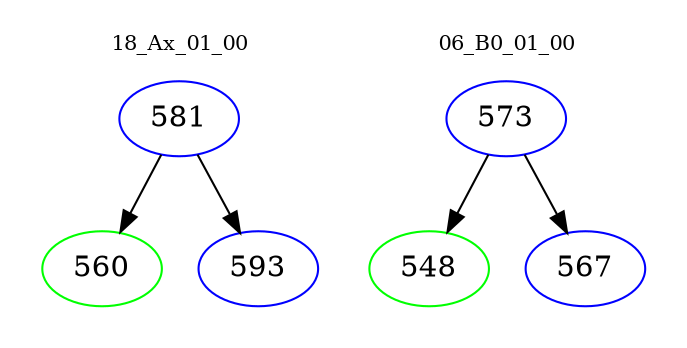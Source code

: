 digraph{
subgraph cluster_0 {
color = white
label = "18_Ax_01_00";
fontsize=10;
T0_581 [label="581", color="blue"]
T0_581 -> T0_560 [color="black"]
T0_560 [label="560", color="green"]
T0_581 -> T0_593 [color="black"]
T0_593 [label="593", color="blue"]
}
subgraph cluster_1 {
color = white
label = "06_B0_01_00";
fontsize=10;
T1_573 [label="573", color="blue"]
T1_573 -> T1_548 [color="black"]
T1_548 [label="548", color="green"]
T1_573 -> T1_567 [color="black"]
T1_567 [label="567", color="blue"]
}
}
